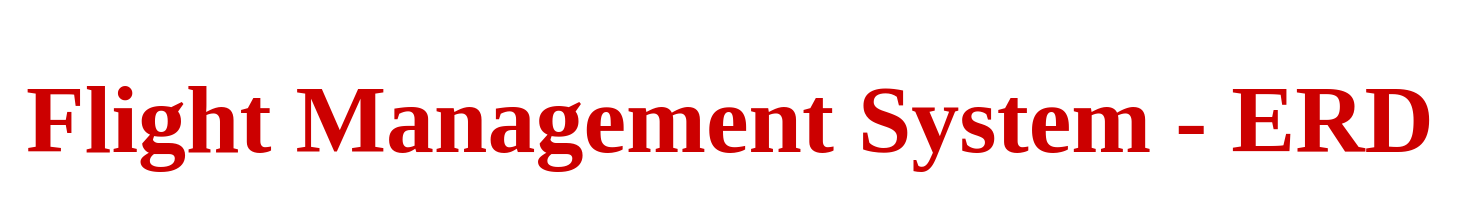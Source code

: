 <mxfile version="28.0.9">
  <diagram name="Page-1" id="ExVNsZOopL52Mmhe8Gro">
    <mxGraphModel dx="1426" dy="811" grid="1" gridSize="10" guides="1" tooltips="1" connect="1" arrows="1" fold="1" page="1" pageScale="1" pageWidth="850" pageHeight="1100" math="0" shadow="0">
      <root>
        <mxCell id="0" />
        <mxCell id="1" parent="0" />
        <mxCell id="Q5GZ9Nutwq8YkRLG2bvO-1" value="&lt;br&gt;&lt;h1&gt;&lt;font style=&quot;font-size: 48px; color: rgb(204, 0, 0);&quot; face=&quot;Times New Roman&quot;&gt;Flight Management System - ERD&lt;/font&gt;&lt;/h1&gt;" style="text;html=1;align=center;verticalAlign=middle;whiteSpace=wrap;rounded=0;" vertex="1" parent="1">
          <mxGeometry x="50" y="16" width="730" height="80" as="geometry" />
        </mxCell>
      </root>
    </mxGraphModel>
  </diagram>
</mxfile>
